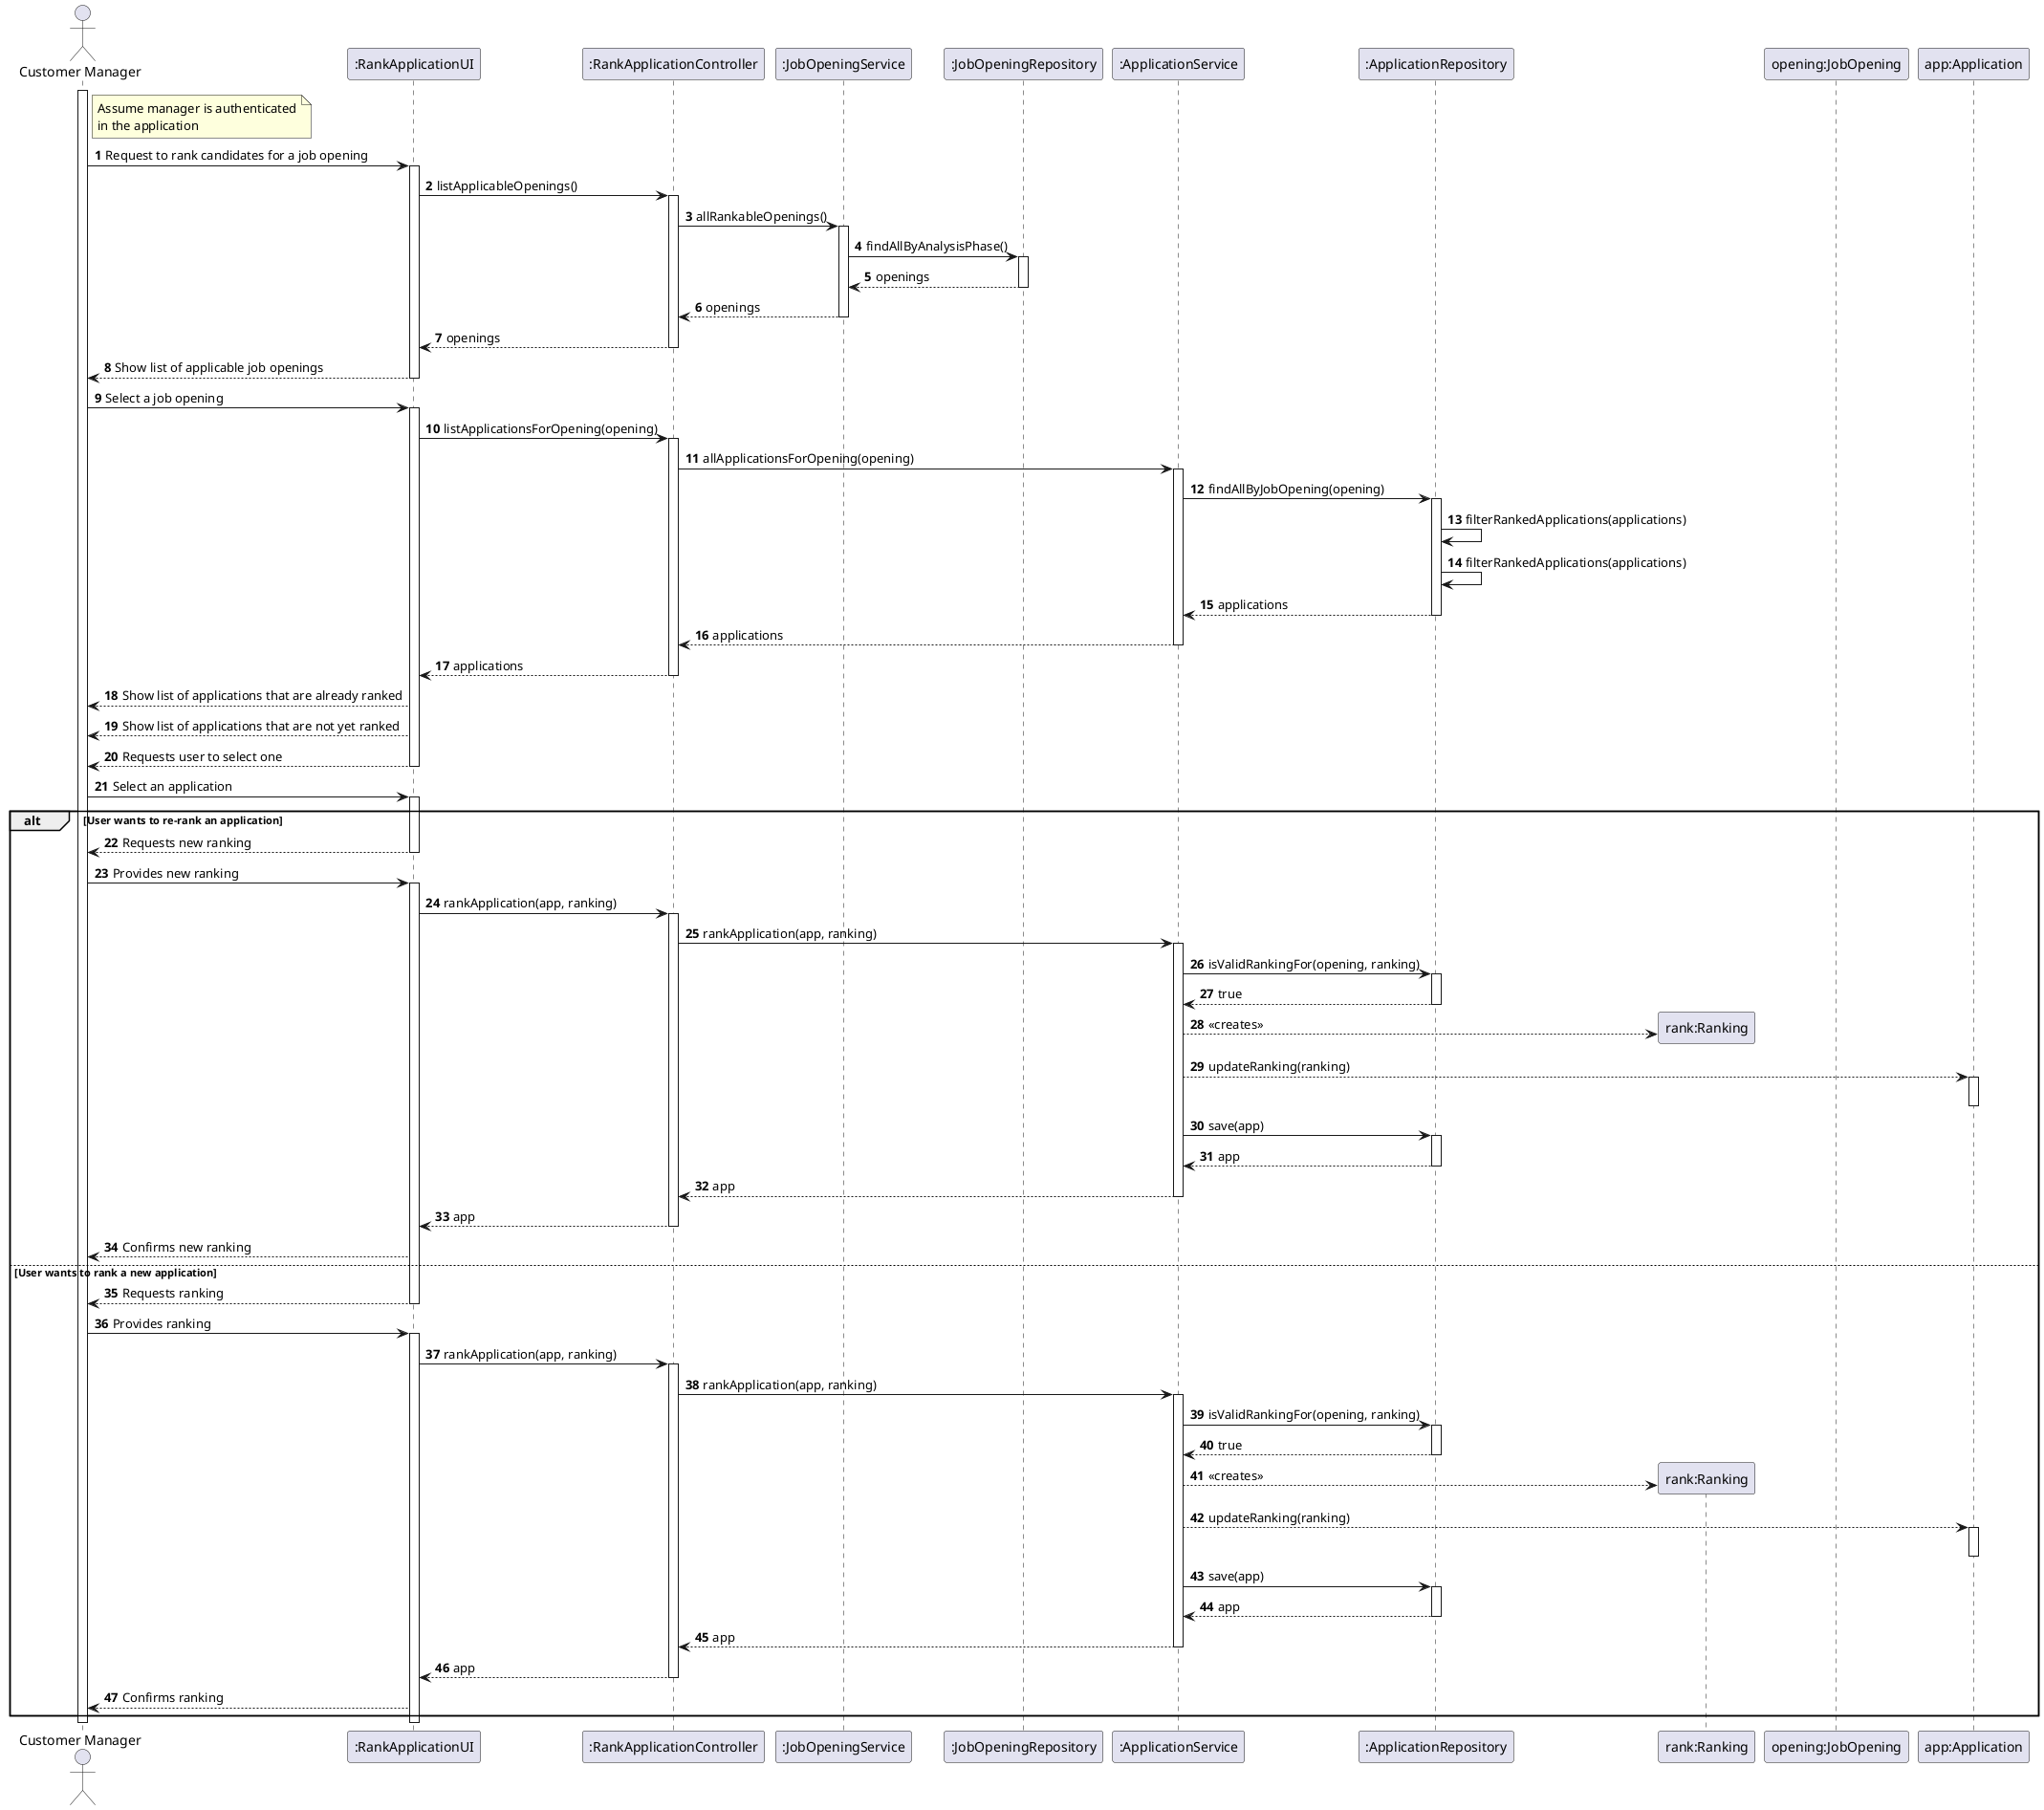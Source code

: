 @startuml

actor "Customer Manager" as Agent
participant ":RankApplicationUI" as ui
participant ":RankApplicationController" as ctrl
participant ":JobOpeningService" as jobServ
participant ":JobOpeningRepository" as jobRepo
participant ":ApplicationService" as appServ
participant ":ApplicationRepository" as appRepo
participant "rank:Ranking" as rank
participant "opening:JobOpening" as op
participant "app:Application" as app



autonumber

note right of Agent
  Assume manager is authenticated
  in the application
end note

activate Agent

Agent -> ui: Request to rank candidates for a job opening
activate ui
ui -> ctrl: listApplicableOpenings()
activate ctrl
ctrl -> jobServ: allRankableOpenings()
activate jobServ
jobServ -> jobRepo: findAllByAnalysisPhase()
activate jobRepo
jobRepo --> jobServ: openings
deactivate
jobServ --> ctrl: openings
deactivate
ctrl --> ui: openings
deactivate
ui --> Agent: Show list of applicable job openings
deactivate
Agent -> ui : Select a job opening
activate ui
ui -> ctrl: listApplicationsForOpening(opening)
activate ctrl
ctrl -> appServ: allApplicationsForOpening(opening)
activate appServ
appServ -> appRepo: findAllByJobOpening(opening)
activate appRepo
appRepo -> appRepo : filterRankedApplications(applications)
appRepo -> appRepo : filterRankedApplications(applications)

appRepo --> appServ: applications
deactivate
appServ --> ctrl: applications
deactivate
ctrl --> ui: applications
deactivate

ui --> Agent : Show list of applications that are already ranked
ui --> Agent : Show list of applications that are not yet ranked
ui --> Agent : Requests user to select one
deactivate
Agent -> ui : Select an application
activate ui
alt User wants to re-rank an application
ui --> Agent : Requests new ranking
deactivate
Agent -> ui : Provides new ranking
activate ui
ui -> ctrl : rankApplication(app, ranking)
activate ctrl
ctrl -> appServ : rankApplication(app, ranking)
activate appServ
appServ -> appRepo : isValidRankingFor(opening, ranking)
activate appRepo
appRepo --> appServ : true
deactivate
appServ --> rank** : «creates»
appServ --> app : updateRanking(ranking)
activate app
deactivate

appServ -> appRepo : save(app)
activate appRepo
appRepo --> appServ : app
deactivate
appServ --> ctrl : app
deactivate
ctrl --> ui : app
deactivate
ui --> Agent  : Confirms new ranking

else User wants to rank a new application
ui --> Agent : Requests ranking
deactivate
Agent -> ui : Provides ranking
activate ui
ui -> ctrl : rankApplication(app, ranking)
activate ctrl
ctrl -> appServ : rankApplication(app, ranking)
activate appServ
appServ -> appRepo : isValidRankingFor(opening, ranking)
activate appRepo
appRepo --> appServ : true
deactivate
appServ --> rank** : «creates»
appServ --> app : updateRanking(ranking)
activate app
deactivate

appServ -> appRepo : save(app)
activate appRepo
appRepo --> appServ : app
deactivate
appServ --> ctrl : app
deactivate
ctrl --> ui : app
deactivate
ui --> Agent  : Confirms ranking
end alt
deactivate ui
deactivate Agent



@enduml